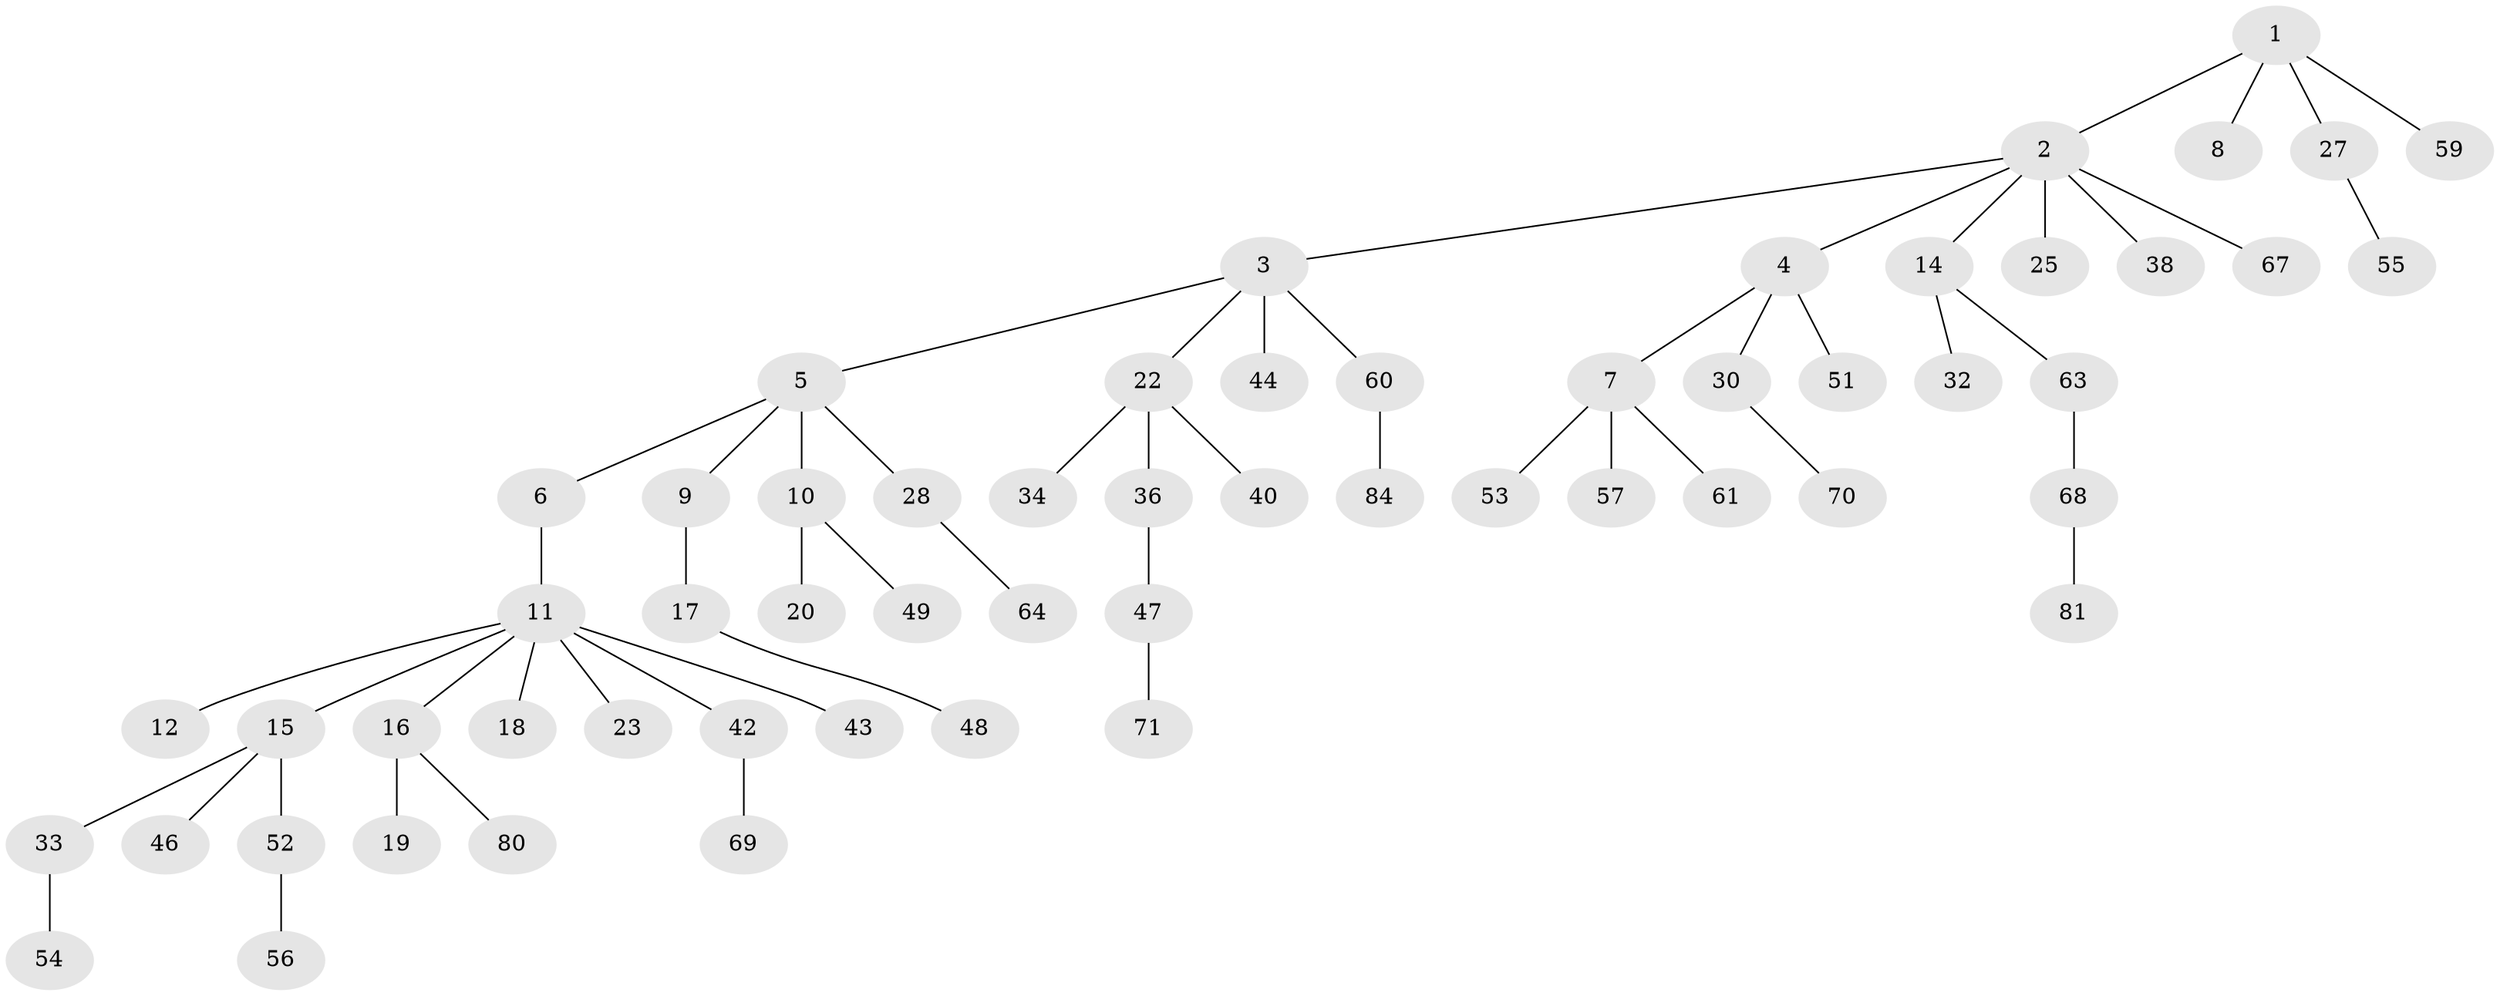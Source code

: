 // Generated by graph-tools (version 1.1) at 2025/24/03/03/25 07:24:05]
// undirected, 58 vertices, 57 edges
graph export_dot {
graph [start="1"]
  node [color=gray90,style=filled];
  1 [super="+21"];
  2 [super="+74"];
  3 [super="+13"];
  4;
  5 [super="+24"];
  6;
  7 [super="+37"];
  8 [super="+82"];
  9;
  10 [super="+76"];
  11 [super="+73"];
  12 [super="+45"];
  14;
  15 [super="+39"];
  16 [super="+41"];
  17;
  18;
  19 [super="+29"];
  20 [super="+50"];
  22 [super="+26"];
  23 [super="+72"];
  25;
  27 [super="+35"];
  28;
  30 [super="+31"];
  32;
  33 [super="+83"];
  34;
  36;
  38 [super="+66"];
  40;
  42 [super="+65"];
  43 [super="+62"];
  44;
  46;
  47;
  48;
  49;
  51 [super="+77"];
  52;
  53;
  54;
  55 [super="+58"];
  56 [super="+79"];
  57;
  59;
  60;
  61;
  63 [super="+78"];
  64;
  67;
  68;
  69;
  70;
  71 [super="+75"];
  80;
  81;
  84;
  1 -- 2;
  1 -- 8;
  1 -- 27;
  1 -- 59;
  2 -- 3;
  2 -- 4;
  2 -- 14;
  2 -- 25;
  2 -- 38;
  2 -- 67;
  3 -- 5;
  3 -- 44;
  3 -- 22;
  3 -- 60;
  4 -- 7;
  4 -- 30;
  4 -- 51;
  5 -- 6;
  5 -- 9;
  5 -- 10;
  5 -- 28;
  6 -- 11;
  7 -- 53;
  7 -- 57;
  7 -- 61;
  9 -- 17;
  10 -- 20;
  10 -- 49;
  11 -- 12;
  11 -- 15;
  11 -- 16;
  11 -- 18;
  11 -- 23;
  11 -- 42;
  11 -- 43;
  14 -- 32;
  14 -- 63;
  15 -- 33;
  15 -- 52;
  15 -- 46;
  16 -- 19;
  16 -- 80;
  17 -- 48;
  22 -- 36;
  22 -- 40;
  22 -- 34;
  27 -- 55;
  28 -- 64;
  30 -- 70;
  33 -- 54;
  36 -- 47;
  42 -- 69;
  47 -- 71;
  52 -- 56;
  60 -- 84;
  63 -- 68;
  68 -- 81;
}
